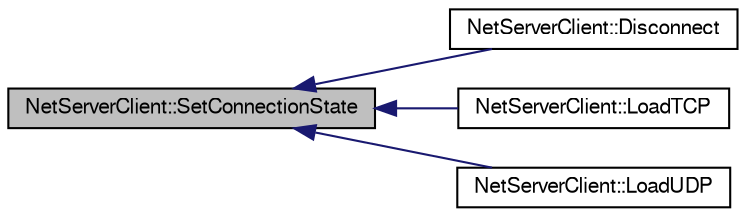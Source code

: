 digraph G
{
  edge [fontname="FreeSans",fontsize="10",labelfontname="FreeSans",labelfontsize="10"];
  node [fontname="FreeSans",fontsize="10",shape=record];
  rankdir=LR;
  Node1 [label="NetServerClient::SetConnectionState",height=0.2,width=0.4,color="black", fillcolor="grey75", style="filled" fontcolor="black"];
  Node1 -> Node2 [dir=back,color="midnightblue",fontsize="10",style="solid"];
  Node2 [label="NetServerClient::Disconnect",height=0.2,width=0.4,color="black", fillcolor="white", style="filled",URL="$class_net_server_client.html#ac20ed4d125f3ef186f74c1d18515a1b5"];
  Node1 -> Node3 [dir=back,color="midnightblue",fontsize="10",style="solid"];
  Node3 [label="NetServerClient::LoadTCP",height=0.2,width=0.4,color="black", fillcolor="white", style="filled",URL="$class_net_server_client.html#a5aaa25f40f4855a58754e916b6938618"];
  Node1 -> Node4 [dir=back,color="midnightblue",fontsize="10",style="solid"];
  Node4 [label="NetServerClient::LoadUDP",height=0.2,width=0.4,color="black", fillcolor="white", style="filled",URL="$class_net_server_client.html#a158954049498675f094aec9912c13ef3"];
}

